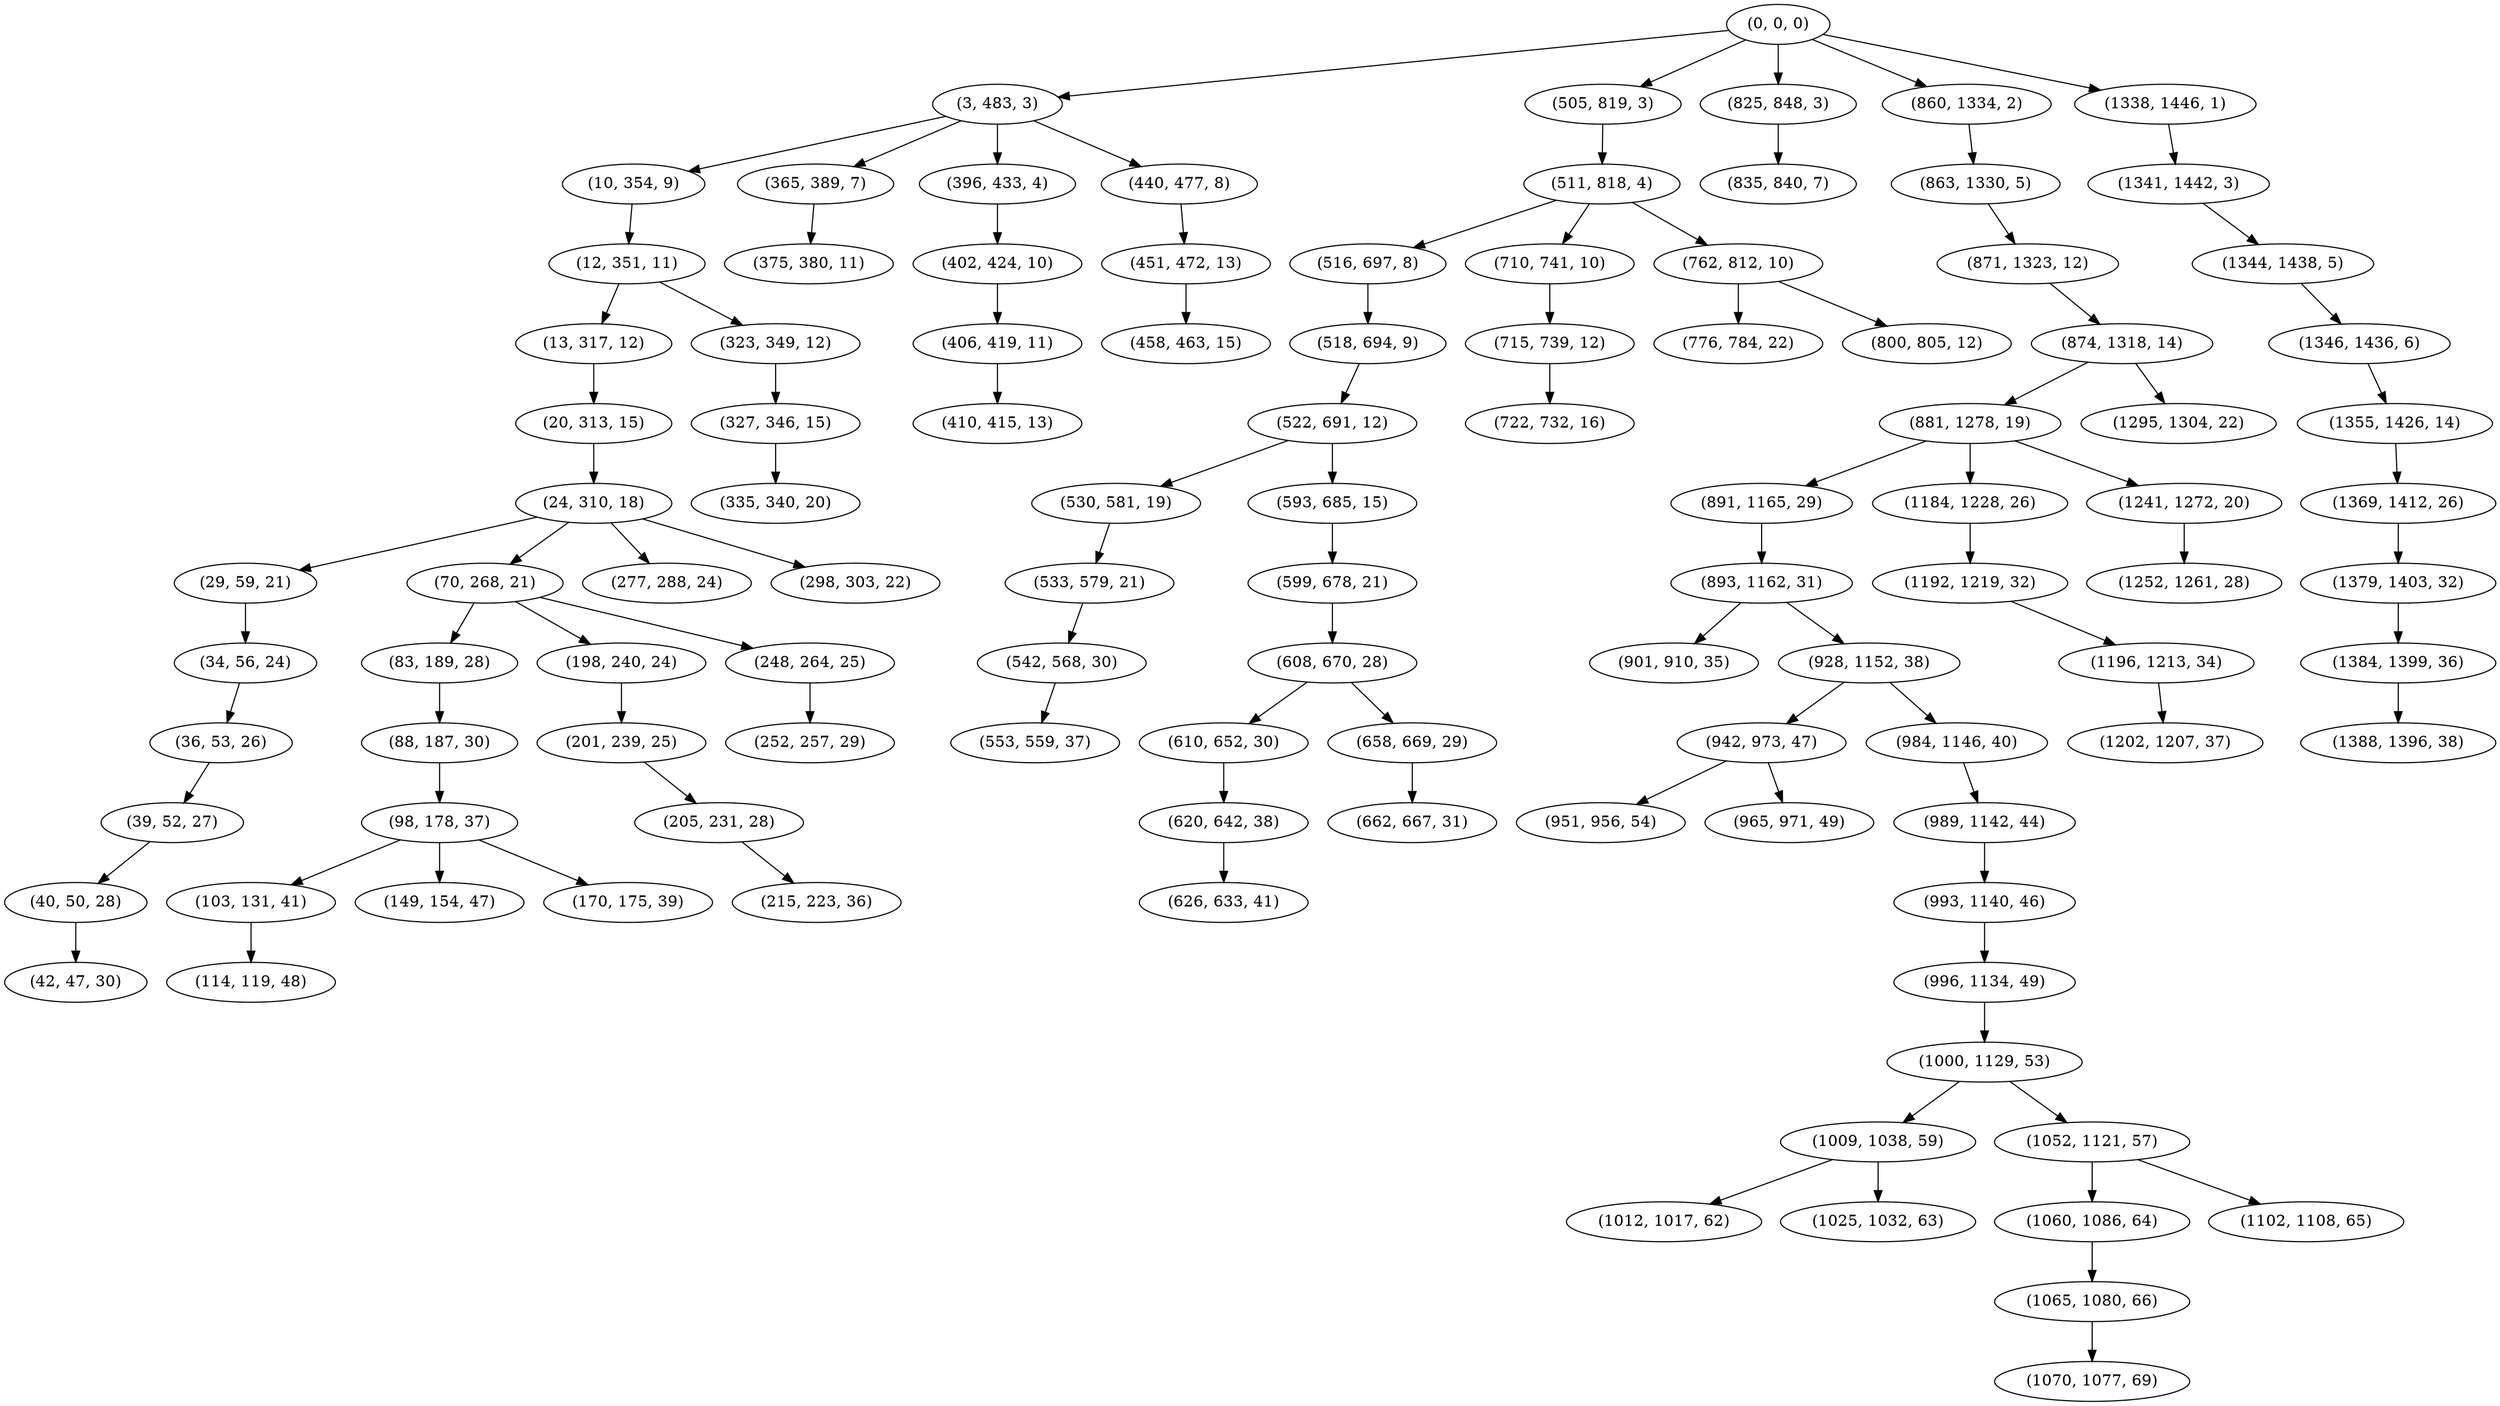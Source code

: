 digraph tree {
    "(0, 0, 0)";
    "(3, 483, 3)";
    "(10, 354, 9)";
    "(12, 351, 11)";
    "(13, 317, 12)";
    "(20, 313, 15)";
    "(24, 310, 18)";
    "(29, 59, 21)";
    "(34, 56, 24)";
    "(36, 53, 26)";
    "(39, 52, 27)";
    "(40, 50, 28)";
    "(42, 47, 30)";
    "(70, 268, 21)";
    "(83, 189, 28)";
    "(88, 187, 30)";
    "(98, 178, 37)";
    "(103, 131, 41)";
    "(114, 119, 48)";
    "(149, 154, 47)";
    "(170, 175, 39)";
    "(198, 240, 24)";
    "(201, 239, 25)";
    "(205, 231, 28)";
    "(215, 223, 36)";
    "(248, 264, 25)";
    "(252, 257, 29)";
    "(277, 288, 24)";
    "(298, 303, 22)";
    "(323, 349, 12)";
    "(327, 346, 15)";
    "(335, 340, 20)";
    "(365, 389, 7)";
    "(375, 380, 11)";
    "(396, 433, 4)";
    "(402, 424, 10)";
    "(406, 419, 11)";
    "(410, 415, 13)";
    "(440, 477, 8)";
    "(451, 472, 13)";
    "(458, 463, 15)";
    "(505, 819, 3)";
    "(511, 818, 4)";
    "(516, 697, 8)";
    "(518, 694, 9)";
    "(522, 691, 12)";
    "(530, 581, 19)";
    "(533, 579, 21)";
    "(542, 568, 30)";
    "(553, 559, 37)";
    "(593, 685, 15)";
    "(599, 678, 21)";
    "(608, 670, 28)";
    "(610, 652, 30)";
    "(620, 642, 38)";
    "(626, 633, 41)";
    "(658, 669, 29)";
    "(662, 667, 31)";
    "(710, 741, 10)";
    "(715, 739, 12)";
    "(722, 732, 16)";
    "(762, 812, 10)";
    "(776, 784, 22)";
    "(800, 805, 12)";
    "(825, 848, 3)";
    "(835, 840, 7)";
    "(860, 1334, 2)";
    "(863, 1330, 5)";
    "(871, 1323, 12)";
    "(874, 1318, 14)";
    "(881, 1278, 19)";
    "(891, 1165, 29)";
    "(893, 1162, 31)";
    "(901, 910, 35)";
    "(928, 1152, 38)";
    "(942, 973, 47)";
    "(951, 956, 54)";
    "(965, 971, 49)";
    "(984, 1146, 40)";
    "(989, 1142, 44)";
    "(993, 1140, 46)";
    "(996, 1134, 49)";
    "(1000, 1129, 53)";
    "(1009, 1038, 59)";
    "(1012, 1017, 62)";
    "(1025, 1032, 63)";
    "(1052, 1121, 57)";
    "(1060, 1086, 64)";
    "(1065, 1080, 66)";
    "(1070, 1077, 69)";
    "(1102, 1108, 65)";
    "(1184, 1228, 26)";
    "(1192, 1219, 32)";
    "(1196, 1213, 34)";
    "(1202, 1207, 37)";
    "(1241, 1272, 20)";
    "(1252, 1261, 28)";
    "(1295, 1304, 22)";
    "(1338, 1446, 1)";
    "(1341, 1442, 3)";
    "(1344, 1438, 5)";
    "(1346, 1436, 6)";
    "(1355, 1426, 14)";
    "(1369, 1412, 26)";
    "(1379, 1403, 32)";
    "(1384, 1399, 36)";
    "(1388, 1396, 38)";
    "(0, 0, 0)" -> "(3, 483, 3)";
    "(0, 0, 0)" -> "(505, 819, 3)";
    "(0, 0, 0)" -> "(825, 848, 3)";
    "(0, 0, 0)" -> "(860, 1334, 2)";
    "(0, 0, 0)" -> "(1338, 1446, 1)";
    "(3, 483, 3)" -> "(10, 354, 9)";
    "(3, 483, 3)" -> "(365, 389, 7)";
    "(3, 483, 3)" -> "(396, 433, 4)";
    "(3, 483, 3)" -> "(440, 477, 8)";
    "(10, 354, 9)" -> "(12, 351, 11)";
    "(12, 351, 11)" -> "(13, 317, 12)";
    "(12, 351, 11)" -> "(323, 349, 12)";
    "(13, 317, 12)" -> "(20, 313, 15)";
    "(20, 313, 15)" -> "(24, 310, 18)";
    "(24, 310, 18)" -> "(29, 59, 21)";
    "(24, 310, 18)" -> "(70, 268, 21)";
    "(24, 310, 18)" -> "(277, 288, 24)";
    "(24, 310, 18)" -> "(298, 303, 22)";
    "(29, 59, 21)" -> "(34, 56, 24)";
    "(34, 56, 24)" -> "(36, 53, 26)";
    "(36, 53, 26)" -> "(39, 52, 27)";
    "(39, 52, 27)" -> "(40, 50, 28)";
    "(40, 50, 28)" -> "(42, 47, 30)";
    "(70, 268, 21)" -> "(83, 189, 28)";
    "(70, 268, 21)" -> "(198, 240, 24)";
    "(70, 268, 21)" -> "(248, 264, 25)";
    "(83, 189, 28)" -> "(88, 187, 30)";
    "(88, 187, 30)" -> "(98, 178, 37)";
    "(98, 178, 37)" -> "(103, 131, 41)";
    "(98, 178, 37)" -> "(149, 154, 47)";
    "(98, 178, 37)" -> "(170, 175, 39)";
    "(103, 131, 41)" -> "(114, 119, 48)";
    "(198, 240, 24)" -> "(201, 239, 25)";
    "(201, 239, 25)" -> "(205, 231, 28)";
    "(205, 231, 28)" -> "(215, 223, 36)";
    "(248, 264, 25)" -> "(252, 257, 29)";
    "(323, 349, 12)" -> "(327, 346, 15)";
    "(327, 346, 15)" -> "(335, 340, 20)";
    "(365, 389, 7)" -> "(375, 380, 11)";
    "(396, 433, 4)" -> "(402, 424, 10)";
    "(402, 424, 10)" -> "(406, 419, 11)";
    "(406, 419, 11)" -> "(410, 415, 13)";
    "(440, 477, 8)" -> "(451, 472, 13)";
    "(451, 472, 13)" -> "(458, 463, 15)";
    "(505, 819, 3)" -> "(511, 818, 4)";
    "(511, 818, 4)" -> "(516, 697, 8)";
    "(511, 818, 4)" -> "(710, 741, 10)";
    "(511, 818, 4)" -> "(762, 812, 10)";
    "(516, 697, 8)" -> "(518, 694, 9)";
    "(518, 694, 9)" -> "(522, 691, 12)";
    "(522, 691, 12)" -> "(530, 581, 19)";
    "(522, 691, 12)" -> "(593, 685, 15)";
    "(530, 581, 19)" -> "(533, 579, 21)";
    "(533, 579, 21)" -> "(542, 568, 30)";
    "(542, 568, 30)" -> "(553, 559, 37)";
    "(593, 685, 15)" -> "(599, 678, 21)";
    "(599, 678, 21)" -> "(608, 670, 28)";
    "(608, 670, 28)" -> "(610, 652, 30)";
    "(608, 670, 28)" -> "(658, 669, 29)";
    "(610, 652, 30)" -> "(620, 642, 38)";
    "(620, 642, 38)" -> "(626, 633, 41)";
    "(658, 669, 29)" -> "(662, 667, 31)";
    "(710, 741, 10)" -> "(715, 739, 12)";
    "(715, 739, 12)" -> "(722, 732, 16)";
    "(762, 812, 10)" -> "(776, 784, 22)";
    "(762, 812, 10)" -> "(800, 805, 12)";
    "(825, 848, 3)" -> "(835, 840, 7)";
    "(860, 1334, 2)" -> "(863, 1330, 5)";
    "(863, 1330, 5)" -> "(871, 1323, 12)";
    "(871, 1323, 12)" -> "(874, 1318, 14)";
    "(874, 1318, 14)" -> "(881, 1278, 19)";
    "(874, 1318, 14)" -> "(1295, 1304, 22)";
    "(881, 1278, 19)" -> "(891, 1165, 29)";
    "(881, 1278, 19)" -> "(1184, 1228, 26)";
    "(881, 1278, 19)" -> "(1241, 1272, 20)";
    "(891, 1165, 29)" -> "(893, 1162, 31)";
    "(893, 1162, 31)" -> "(901, 910, 35)";
    "(893, 1162, 31)" -> "(928, 1152, 38)";
    "(928, 1152, 38)" -> "(942, 973, 47)";
    "(928, 1152, 38)" -> "(984, 1146, 40)";
    "(942, 973, 47)" -> "(951, 956, 54)";
    "(942, 973, 47)" -> "(965, 971, 49)";
    "(984, 1146, 40)" -> "(989, 1142, 44)";
    "(989, 1142, 44)" -> "(993, 1140, 46)";
    "(993, 1140, 46)" -> "(996, 1134, 49)";
    "(996, 1134, 49)" -> "(1000, 1129, 53)";
    "(1000, 1129, 53)" -> "(1009, 1038, 59)";
    "(1000, 1129, 53)" -> "(1052, 1121, 57)";
    "(1009, 1038, 59)" -> "(1012, 1017, 62)";
    "(1009, 1038, 59)" -> "(1025, 1032, 63)";
    "(1052, 1121, 57)" -> "(1060, 1086, 64)";
    "(1052, 1121, 57)" -> "(1102, 1108, 65)";
    "(1060, 1086, 64)" -> "(1065, 1080, 66)";
    "(1065, 1080, 66)" -> "(1070, 1077, 69)";
    "(1184, 1228, 26)" -> "(1192, 1219, 32)";
    "(1192, 1219, 32)" -> "(1196, 1213, 34)";
    "(1196, 1213, 34)" -> "(1202, 1207, 37)";
    "(1241, 1272, 20)" -> "(1252, 1261, 28)";
    "(1338, 1446, 1)" -> "(1341, 1442, 3)";
    "(1341, 1442, 3)" -> "(1344, 1438, 5)";
    "(1344, 1438, 5)" -> "(1346, 1436, 6)";
    "(1346, 1436, 6)" -> "(1355, 1426, 14)";
    "(1355, 1426, 14)" -> "(1369, 1412, 26)";
    "(1369, 1412, 26)" -> "(1379, 1403, 32)";
    "(1379, 1403, 32)" -> "(1384, 1399, 36)";
    "(1384, 1399, 36)" -> "(1388, 1396, 38)";
}
